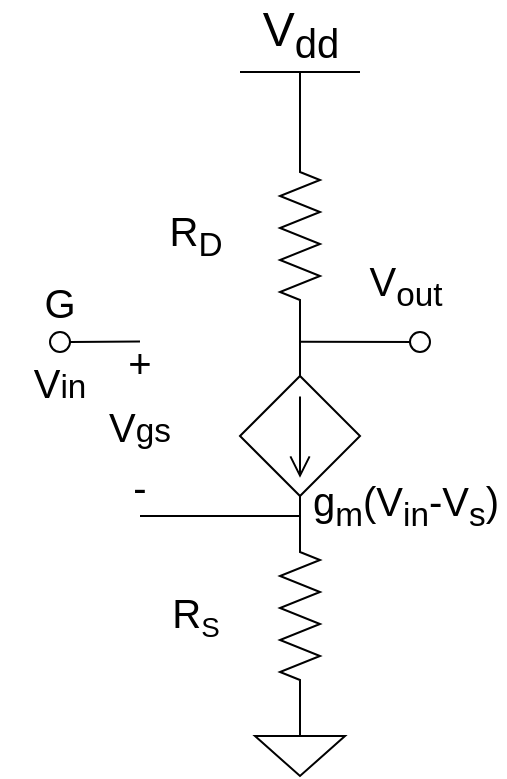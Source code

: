 <mxfile version="24.2.5" type="device">
  <diagram name="第 1 页" id="KwNeVpBiv4yqItwSZkh7">
    <mxGraphModel dx="318" dy="221" grid="1" gridSize="10" guides="1" tooltips="1" connect="1" arrows="1" fold="1" page="1" pageScale="1" pageWidth="827" pageHeight="1169" math="0" shadow="0">
      <root>
        <mxCell id="0" />
        <mxCell id="1" parent="0" />
        <mxCell id="-EjrJlNqheRXI-RDXrBU-2" value="" style="pointerEvents=1;verticalLabelPosition=bottom;shadow=0;dashed=0;align=center;html=1;verticalAlign=top;shape=mxgraph.electrical.resistors.resistor_2;rotation=90;" vertex="1" parent="1">
          <mxGeometry x="390" y="180" width="100" height="20" as="geometry" />
        </mxCell>
        <mxCell id="-EjrJlNqheRXI-RDXrBU-3" value="" style="endArrow=none;html=1;strokeWidth=1;rounded=0;exitX=1;exitY=0;exitDx=0;exitDy=0;exitPerimeter=0;entryX=1;entryY=0.5;entryDx=0;entryDy=0;entryPerimeter=0;" edge="1" parent="1" target="-EjrJlNqheRXI-RDXrBU-2">
          <mxGeometry width="100" relative="1" as="geometry">
            <mxPoint x="440" y="242.857" as="sourcePoint" />
            <mxPoint x="460" y="240" as="targetPoint" />
          </mxGeometry>
        </mxCell>
        <mxCell id="-EjrJlNqheRXI-RDXrBU-5" value="" style="pointerEvents=1;verticalLabelPosition=bottom;shadow=0;dashed=0;align=center;html=1;verticalAlign=top;shape=mxgraph.electrical.signal_sources.signal_ground;" vertex="1" parent="1">
          <mxGeometry x="417.5" y="430" width="45" height="30" as="geometry" />
        </mxCell>
        <mxCell id="-EjrJlNqheRXI-RDXrBU-6" value="V&lt;sub&gt;dd&lt;/sub&gt;" style="verticalLabelPosition=top;verticalAlign=bottom;shape=mxgraph.electrical.signal_sources.vdd;shadow=0;dashed=0;align=center;strokeWidth=1;fontSize=24;html=1;flipV=1;" vertex="1" parent="1">
          <mxGeometry x="410" y="108" width="60" height="50" as="geometry" />
        </mxCell>
        <mxCell id="-EjrJlNqheRXI-RDXrBU-7" value="" style="endArrow=none;html=1;strokeWidth=1;rounded=0;exitX=1;exitY=0;exitDx=0;exitDy=0;exitPerimeter=0;" edge="1" parent="1">
          <mxGeometry width="100" relative="1" as="geometry">
            <mxPoint x="440" y="242.857" as="sourcePoint" />
            <mxPoint x="500" y="243" as="targetPoint" />
          </mxGeometry>
        </mxCell>
        <mxCell id="-EjrJlNqheRXI-RDXrBU-8" value="" style="verticalLabelPosition=bottom;shadow=0;dashed=0;align=center;html=1;verticalAlign=top;strokeWidth=1;shape=ellipse;" vertex="1" parent="1">
          <mxGeometry x="495" y="238" width="10" height="10" as="geometry" />
        </mxCell>
        <mxCell id="-EjrJlNqheRXI-RDXrBU-10" value="&lt;font style=&quot;font-size: 20px;&quot;&gt;V&lt;sub&gt;out&lt;/sub&gt;&lt;/font&gt;" style="text;html=1;align=center;verticalAlign=middle;whiteSpace=wrap;rounded=0;" vertex="1" parent="1">
          <mxGeometry x="462.5" y="200" width="60" height="30" as="geometry" />
        </mxCell>
        <mxCell id="-EjrJlNqheRXI-RDXrBU-11" value="&lt;font style=&quot;font-size: 20px;&quot;&gt;R&lt;sub&gt;D&lt;/sub&gt;&lt;/font&gt;" style="text;html=1;align=center;verticalAlign=middle;whiteSpace=wrap;rounded=0;" vertex="1" parent="1">
          <mxGeometry x="357.5" y="175" width="60" height="30" as="geometry" />
        </mxCell>
        <mxCell id="-EjrJlNqheRXI-RDXrBU-12" value="" style="pointerEvents=1;verticalLabelPosition=bottom;shadow=0;dashed=0;align=center;html=1;verticalAlign=top;shape=mxgraph.electrical.resistors.resistor_2;rotation=90;" vertex="1" parent="1">
          <mxGeometry x="390" y="370" width="100" height="20" as="geometry" />
        </mxCell>
        <mxCell id="-EjrJlNqheRXI-RDXrBU-13" value="&lt;font style=&quot;font-size: 20px;&quot;&gt;R&lt;/font&gt;&lt;font style=&quot;font-size: 16.667px;&quot;&gt;&lt;sub&gt;S&lt;/sub&gt;&lt;/font&gt;" style="text;html=1;align=center;verticalAlign=middle;whiteSpace=wrap;rounded=0;" vertex="1" parent="1">
          <mxGeometry x="357.5" y="365" width="60" height="30" as="geometry" />
        </mxCell>
        <mxCell id="-EjrJlNqheRXI-RDXrBU-14" value="" style="pointerEvents=1;verticalLabelPosition=bottom;shadow=0;dashed=0;align=center;html=1;verticalAlign=top;shape=mxgraph.electrical.signal_sources.source;aspect=fixed;points=[[0.5,0,0],[1,0.5,0],[0.5,1,0],[0,0.5,0]];elSignalType=dc2;elSourceType=dependent;" vertex="1" parent="1">
          <mxGeometry x="410" y="260" width="60" height="60" as="geometry" />
        </mxCell>
        <mxCell id="-EjrJlNqheRXI-RDXrBU-15" value="" style="endArrow=none;html=1;strokeWidth=1;rounded=0;entryX=0.5;entryY=0;entryDx=0;entryDy=0;entryPerimeter=0;" edge="1" parent="1" target="-EjrJlNqheRXI-RDXrBU-14">
          <mxGeometry width="100" relative="1" as="geometry">
            <mxPoint x="440" y="240" as="sourcePoint" />
            <mxPoint x="490" y="310" as="targetPoint" />
          </mxGeometry>
        </mxCell>
        <mxCell id="-EjrJlNqheRXI-RDXrBU-16" value="" style="endArrow=none;html=1;strokeWidth=1;rounded=0;entryX=0;entryY=0.5;entryDx=0;entryDy=0;entryPerimeter=0;exitX=0.5;exitY=1;exitDx=0;exitDy=0;exitPerimeter=0;" edge="1" parent="1" source="-EjrJlNqheRXI-RDXrBU-14" target="-EjrJlNqheRXI-RDXrBU-12">
          <mxGeometry width="100" relative="1" as="geometry">
            <mxPoint x="390" y="310" as="sourcePoint" />
            <mxPoint x="490" y="310" as="targetPoint" />
          </mxGeometry>
        </mxCell>
        <mxCell id="-EjrJlNqheRXI-RDXrBU-17" value="" style="endArrow=none;html=1;strokeWidth=1;rounded=0;entryX=0;entryY=0.5;entryDx=0;entryDy=0;entryPerimeter=0;" edge="1" parent="1" target="-EjrJlNqheRXI-RDXrBU-12">
          <mxGeometry width="100" relative="1" as="geometry">
            <mxPoint x="360" y="330" as="sourcePoint" />
            <mxPoint x="390" y="340" as="targetPoint" />
          </mxGeometry>
        </mxCell>
        <mxCell id="-EjrJlNqheRXI-RDXrBU-18" value="" style="endArrow=none;html=1;strokeWidth=1;rounded=0;entryX=0;entryY=0.5;entryDx=0;entryDy=0;entryPerimeter=0;" edge="1" parent="1" source="-EjrJlNqheRXI-RDXrBU-19">
          <mxGeometry width="100" relative="1" as="geometry">
            <mxPoint x="320" y="243" as="sourcePoint" />
            <mxPoint x="360" y="242.8" as="targetPoint" />
          </mxGeometry>
        </mxCell>
        <mxCell id="-EjrJlNqheRXI-RDXrBU-20" value="" style="endArrow=none;html=1;strokeWidth=1;rounded=0;entryX=0;entryY=0.5;entryDx=0;entryDy=0;entryPerimeter=0;" edge="1" parent="1" target="-EjrJlNqheRXI-RDXrBU-19">
          <mxGeometry width="100" relative="1" as="geometry">
            <mxPoint x="320" y="243" as="sourcePoint" />
            <mxPoint x="360" y="242.8" as="targetPoint" />
          </mxGeometry>
        </mxCell>
        <mxCell id="-EjrJlNqheRXI-RDXrBU-19" value="" style="verticalLabelPosition=bottom;shadow=0;dashed=0;align=center;html=1;verticalAlign=top;strokeWidth=1;shape=ellipse;" vertex="1" parent="1">
          <mxGeometry x="315" y="238" width="10" height="10" as="geometry" />
        </mxCell>
        <mxCell id="-EjrJlNqheRXI-RDXrBU-21" value="&lt;span style=&quot;font-size: 20px;&quot;&gt;G&lt;/span&gt;" style="text;html=1;align=center;verticalAlign=middle;whiteSpace=wrap;rounded=0;" vertex="1" parent="1">
          <mxGeometry x="290" y="208" width="60" height="30" as="geometry" />
        </mxCell>
        <mxCell id="-EjrJlNqheRXI-RDXrBU-23" value="&lt;span style=&quot;font-size: 20px;&quot;&gt;+&lt;/span&gt;" style="text;html=1;align=center;verticalAlign=middle;whiteSpace=wrap;rounded=0;" vertex="1" parent="1">
          <mxGeometry x="330" y="238" width="60" height="30" as="geometry" />
        </mxCell>
        <mxCell id="-EjrJlNqheRXI-RDXrBU-24" value="&lt;span style=&quot;font-size: 20px;&quot;&gt;-&lt;/span&gt;" style="text;html=1;align=center;verticalAlign=middle;whiteSpace=wrap;rounded=0;" vertex="1" parent="1">
          <mxGeometry x="330" y="300" width="60" height="30" as="geometry" />
        </mxCell>
        <mxCell id="-EjrJlNqheRXI-RDXrBU-25" value="&lt;font style=&quot;font-size: 20px;&quot;&gt;V&lt;/font&gt;&lt;font style=&quot;font-size: 16.667px;&quot;&gt;gs&lt;/font&gt;" style="text;html=1;align=center;verticalAlign=middle;whiteSpace=wrap;rounded=0;" vertex="1" parent="1">
          <mxGeometry x="330" y="270" width="60" height="30" as="geometry" />
        </mxCell>
        <mxCell id="-EjrJlNqheRXI-RDXrBU-26" value="&lt;span style=&quot;font-size: 20px;&quot;&gt;g&lt;sub&gt;m&lt;/sub&gt;(V&lt;sub&gt;in&lt;/sub&gt;-V&lt;sub&gt;s&lt;/sub&gt;)&lt;/span&gt;" style="text;html=1;align=center;verticalAlign=middle;whiteSpace=wrap;rounded=0;" vertex="1" parent="1">
          <mxGeometry x="442.5" y="310" width="100" height="30" as="geometry" />
        </mxCell>
        <mxCell id="-EjrJlNqheRXI-RDXrBU-27" value="&lt;font style=&quot;font-size: 20px;&quot;&gt;V&lt;/font&gt;&lt;font style=&quot;font-size: 16.667px;&quot;&gt;in&lt;/font&gt;" style="text;html=1;align=center;verticalAlign=middle;whiteSpace=wrap;rounded=0;" vertex="1" parent="1">
          <mxGeometry x="290" y="248" width="60" height="30" as="geometry" />
        </mxCell>
      </root>
    </mxGraphModel>
  </diagram>
</mxfile>
